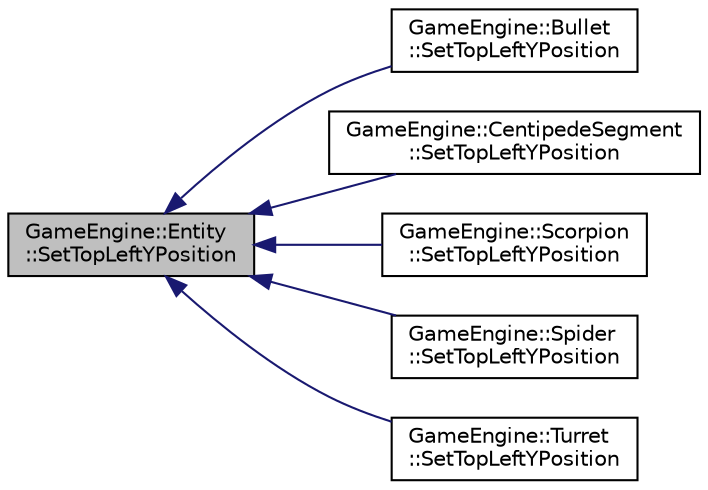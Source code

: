 digraph "GameEngine::Entity::SetTopLeftYPosition"
{
  edge [fontname="Helvetica",fontsize="10",labelfontname="Helvetica",labelfontsize="10"];
  node [fontname="Helvetica",fontsize="10",shape=record];
  rankdir="LR";
  Node90 [label="GameEngine::Entity\l::SetTopLeftYPosition",height=0.2,width=0.4,color="black", fillcolor="grey75", style="filled", fontcolor="black"];
  Node90 -> Node91 [dir="back",color="midnightblue",fontsize="10",style="solid",fontname="Helvetica"];
  Node91 [label="GameEngine::Bullet\l::SetTopLeftYPosition",height=0.2,width=0.4,color="black", fillcolor="white", style="filled",URL="$class_game_engine_1_1_bullet.html#aeae0bb67f260f3ce8d0088daca22fc48",tooltip="Sets bullet y position of top left corner. "];
  Node90 -> Node92 [dir="back",color="midnightblue",fontsize="10",style="solid",fontname="Helvetica"];
  Node92 [label="GameEngine::CentipedeSegment\l::SetTopLeftYPosition",height=0.2,width=0.4,color="black", fillcolor="white", style="filled",URL="$class_game_engine_1_1_centipede_segment.html#a08b6ea319eda99bcc7c9815f7dcf9695",tooltip="Sets CentipedeSegment object&#39;s top left y position. "];
  Node90 -> Node93 [dir="back",color="midnightblue",fontsize="10",style="solid",fontname="Helvetica"];
  Node93 [label="GameEngine::Scorpion\l::SetTopLeftYPosition",height=0.2,width=0.4,color="black", fillcolor="white", style="filled",URL="$class_game_engine_1_1_scorpion.html#a8f8c3ac0f26fff1acc7adc8f5e967f26",tooltip="Sets the top left y position of the Entity. "];
  Node90 -> Node94 [dir="back",color="midnightblue",fontsize="10",style="solid",fontname="Helvetica"];
  Node94 [label="GameEngine::Spider\l::SetTopLeftYPosition",height=0.2,width=0.4,color="black", fillcolor="white", style="filled",URL="$class_game_engine_1_1_spider.html#a096cb39e61e0b671ebe338e03559a36e",tooltip="Sets the top left y position of the Entity. "];
  Node90 -> Node95 [dir="back",color="midnightblue",fontsize="10",style="solid",fontname="Helvetica"];
  Node95 [label="GameEngine::Turret\l::SetTopLeftYPosition",height=0.2,width=0.4,color="black", fillcolor="white", style="filled",URL="$class_game_engine_1_1_turret.html#aa3a9dcedad7f999265b8eda8ca34e733",tooltip="Sets y position of top left corner of turret. "];
}
